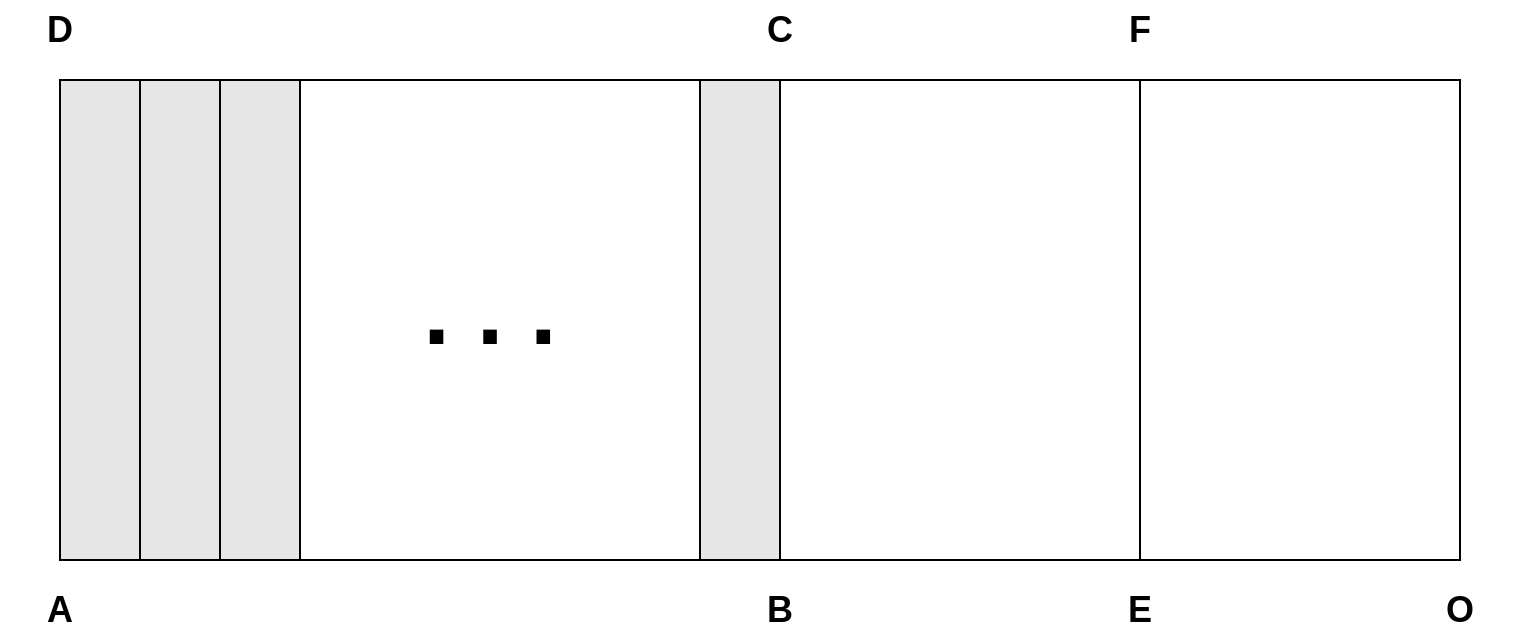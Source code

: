 <mxfile version="24.2.2" type="device">
  <diagram name="Page-1" id="wScq2EJ4G9FeeN71zjn5">
    <mxGraphModel dx="1567" dy="1080" grid="1" gridSize="10" guides="1" tooltips="1" connect="1" arrows="1" fold="1" page="1" pageScale="1" pageWidth="850" pageHeight="1100" math="0" shadow="0">
      <root>
        <mxCell id="0" />
        <mxCell id="1" parent="0" />
        <mxCell id="bplXzxllBsqUlxVleZ7L-20" value="" style="rounded=0;whiteSpace=wrap;html=1;" vertex="1" parent="1">
          <mxGeometry x="80" y="360" width="700" height="240" as="geometry" />
        </mxCell>
        <mxCell id="bplXzxllBsqUlxVleZ7L-1" value="" style="rounded=0;whiteSpace=wrap;html=1;" vertex="1" parent="1">
          <mxGeometry x="80" y="360" width="540" height="240" as="geometry" />
        </mxCell>
        <mxCell id="bplXzxllBsqUlxVleZ7L-3" value="&lt;span style=&quot;font-size: 18px;&quot;&gt;&lt;b&gt;E&lt;/b&gt;&lt;/span&gt;" style="text;html=1;align=center;verticalAlign=middle;whiteSpace=wrap;rounded=0;" vertex="1" parent="1">
          <mxGeometry x="590" y="610" width="60" height="30" as="geometry" />
        </mxCell>
        <mxCell id="bplXzxllBsqUlxVleZ7L-4" value="&lt;span style=&quot;font-size: 18px;&quot;&gt;&lt;b&gt;F&lt;/b&gt;&lt;/span&gt;" style="text;html=1;align=center;verticalAlign=middle;whiteSpace=wrap;rounded=0;" vertex="1" parent="1">
          <mxGeometry x="590" y="320" width="60" height="30" as="geometry" />
        </mxCell>
        <mxCell id="bplXzxllBsqUlxVleZ7L-5" value="&lt;span style=&quot;font-size: 18px;&quot;&gt;&lt;b&gt;A&lt;/b&gt;&lt;/span&gt;" style="text;html=1;align=center;verticalAlign=middle;whiteSpace=wrap;rounded=0;" vertex="1" parent="1">
          <mxGeometry x="50" y="610" width="60" height="30" as="geometry" />
        </mxCell>
        <mxCell id="bplXzxllBsqUlxVleZ7L-15" value="" style="rounded=0;whiteSpace=wrap;html=1;" vertex="1" parent="1">
          <mxGeometry x="80" y="360" width="360" height="240" as="geometry" />
        </mxCell>
        <mxCell id="bplXzxllBsqUlxVleZ7L-17" value="&lt;span style=&quot;font-size: 18px;&quot;&gt;&lt;b&gt;B&lt;/b&gt;&lt;/span&gt;" style="text;html=1;align=center;verticalAlign=middle;whiteSpace=wrap;rounded=0;" vertex="1" parent="1">
          <mxGeometry x="410" y="610" width="60" height="30" as="geometry" />
        </mxCell>
        <mxCell id="bplXzxllBsqUlxVleZ7L-18" value="&lt;span style=&quot;font-size: 18px;&quot;&gt;&lt;b&gt;C&lt;/b&gt;&lt;/span&gt;" style="text;html=1;align=center;verticalAlign=middle;whiteSpace=wrap;rounded=0;" vertex="1" parent="1">
          <mxGeometry x="410" y="320" width="60" height="30" as="geometry" />
        </mxCell>
        <mxCell id="bplXzxllBsqUlxVleZ7L-19" value="&lt;span style=&quot;font-size: 18px;&quot;&gt;&lt;b&gt;D&lt;/b&gt;&lt;/span&gt;" style="text;html=1;align=center;verticalAlign=middle;whiteSpace=wrap;rounded=0;" vertex="1" parent="1">
          <mxGeometry x="50" y="320" width="60" height="30" as="geometry" />
        </mxCell>
        <mxCell id="bplXzxllBsqUlxVleZ7L-21" value="&lt;span style=&quot;font-size: 18px;&quot;&gt;&lt;b&gt;O&lt;/b&gt;&lt;/span&gt;" style="text;html=1;align=center;verticalAlign=middle;whiteSpace=wrap;rounded=0;" vertex="1" parent="1">
          <mxGeometry x="750" y="610" width="60" height="30" as="geometry" />
        </mxCell>
        <mxCell id="bplXzxllBsqUlxVleZ7L-22" value="" style="rounded=0;whiteSpace=wrap;html=1;fillColor=#E6E6E6;" vertex="1" parent="1">
          <mxGeometry x="80" y="360" width="40" height="240" as="geometry" />
        </mxCell>
        <mxCell id="bplXzxllBsqUlxVleZ7L-30" value="" style="rounded=0;whiteSpace=wrap;html=1;fillColor=#E6E6E6;" vertex="1" parent="1">
          <mxGeometry x="120" y="360" width="40" height="240" as="geometry" />
        </mxCell>
        <mxCell id="bplXzxllBsqUlxVleZ7L-31" value="" style="rounded=0;whiteSpace=wrap;html=1;fillColor=#E6E6E6;" vertex="1" parent="1">
          <mxGeometry x="160" y="360" width="40" height="240" as="geometry" />
        </mxCell>
        <mxCell id="bplXzxllBsqUlxVleZ7L-32" value="" style="rounded=0;whiteSpace=wrap;html=1;fillColor=#E6E6E6;" vertex="1" parent="1">
          <mxGeometry x="400" y="360" width="40" height="240" as="geometry" />
        </mxCell>
        <mxCell id="bplXzxllBsqUlxVleZ7L-33" value="&lt;b&gt;&lt;font style=&quot;font-size: 48px;&quot;&gt;. . .&lt;/font&gt;&lt;/b&gt;" style="text;html=1;align=center;verticalAlign=middle;whiteSpace=wrap;rounded=0;" vertex="1" parent="1">
          <mxGeometry x="250" y="460" width="90" height="30" as="geometry" />
        </mxCell>
      </root>
    </mxGraphModel>
  </diagram>
</mxfile>

